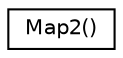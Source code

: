 digraph "Graphical Class Hierarchy"
{
  edge [fontname="Helvetica",fontsize="10",labelfontname="Helvetica",labelfontsize="10"];
  node [fontname="Helvetica",fontsize="10",shape=record];
  rankdir="LR";
  Node1 [label="Map2()",height=0.2,width=0.4,color="black", fillcolor="white", style="filled",URL="$category_map2_07_08.html"];
}

